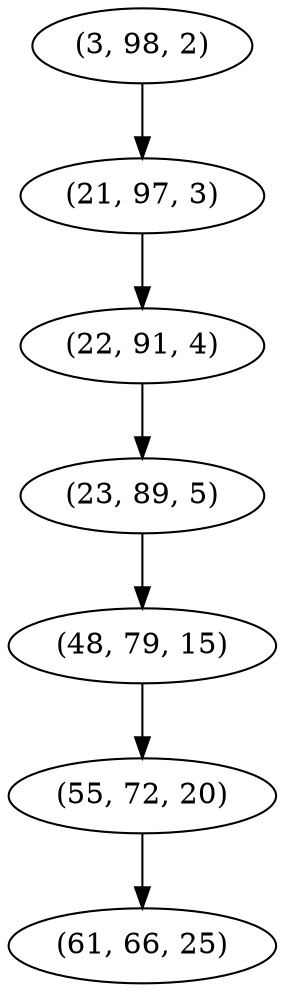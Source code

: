 digraph tree {
    "(3, 98, 2)";
    "(21, 97, 3)";
    "(22, 91, 4)";
    "(23, 89, 5)";
    "(48, 79, 15)";
    "(55, 72, 20)";
    "(61, 66, 25)";
    "(3, 98, 2)" -> "(21, 97, 3)";
    "(21, 97, 3)" -> "(22, 91, 4)";
    "(22, 91, 4)" -> "(23, 89, 5)";
    "(23, 89, 5)" -> "(48, 79, 15)";
    "(48, 79, 15)" -> "(55, 72, 20)";
    "(55, 72, 20)" -> "(61, 66, 25)";
}
